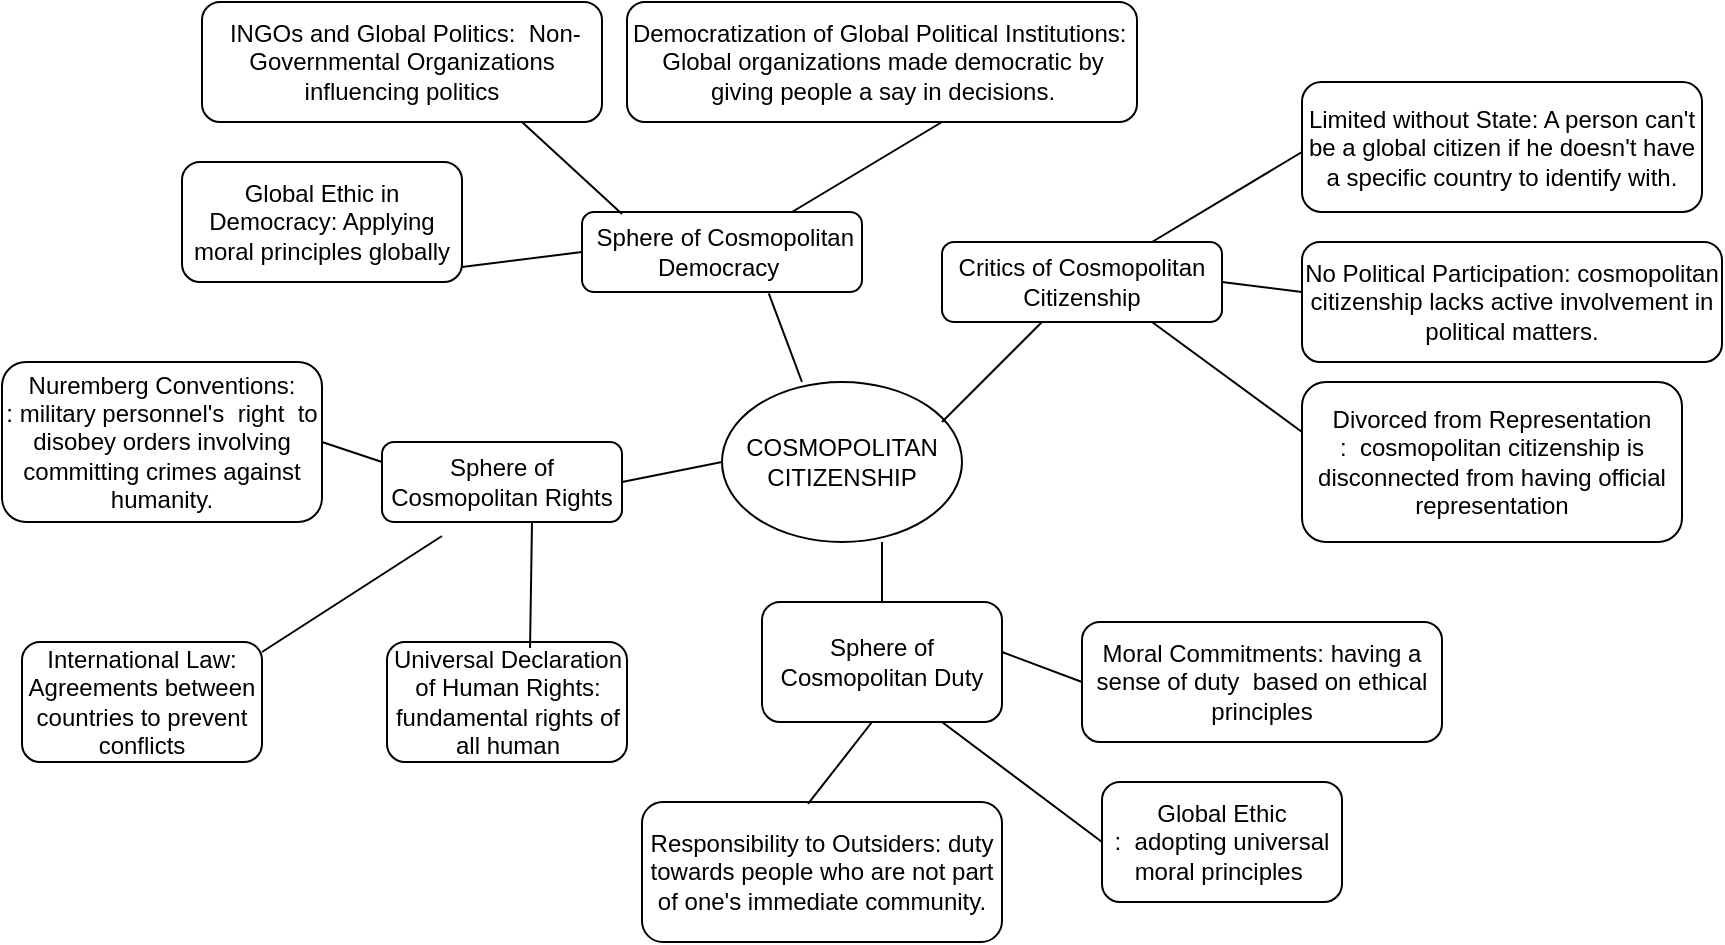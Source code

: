 <mxfile version="22.1.4" type="google">
  <diagram name="Page-1" id="_QlV2U3ekHrMA1H4ESMR">
    <mxGraphModel grid="1" page="1" gridSize="10" guides="1" tooltips="1" connect="1" arrows="1" fold="1" pageScale="1" pageWidth="850" pageHeight="1100" math="0" shadow="0">
      <root>
        <mxCell id="0" />
        <mxCell id="1" parent="0" />
        <mxCell id="dhdOp_cYtf0jY4P4dVEB-1" value="COSMOPOLITAN CITIZENSHIP " style="ellipse;whiteSpace=wrap;html=1;" vertex="1" parent="1">
          <mxGeometry x="360" y="380" width="120" height="80" as="geometry" />
        </mxCell>
        <mxCell id="dhdOp_cYtf0jY4P4dVEB-2" value="&lt;div&gt;&amp;nbsp;Critics of Cosmopolitan&amp;nbsp;&lt;/div&gt;Citizenship" style="rounded=1;whiteSpace=wrap;html=1;" vertex="1" parent="1">
          <mxGeometry x="470" y="310" width="140" height="40" as="geometry" />
        </mxCell>
        <mxCell id="dhdOp_cYtf0jY4P4dVEB-3" value="Sphere of Cosmopolitan Duty" style="rounded=1;whiteSpace=wrap;html=1;" vertex="1" parent="1">
          <mxGeometry x="380" y="490" width="120" height="60" as="geometry" />
        </mxCell>
        <mxCell id="dhdOp_cYtf0jY4P4dVEB-4" value="Divorced from Representation :&amp;nbsp;&amp;nbsp;cosmopolitan citizenship is disconnected from having official representation" style="rounded=1;whiteSpace=wrap;html=1;" vertex="1" parent="1">
          <mxGeometry x="650" y="380" width="190" height="80" as="geometry" />
        </mxCell>
        <mxCell id="dhdOp_cYtf0jY4P4dVEB-5" value="No Political Participation:&amp;nbsp;cosmopolitan citizenship lacks active involvement in political matters." style="rounded=1;whiteSpace=wrap;html=1;" vertex="1" parent="1">
          <mxGeometry x="650" y="310" width="210" height="60" as="geometry" />
        </mxCell>
        <mxCell id="dhdOp_cYtf0jY4P4dVEB-6" value="Limited without State: A person can&#39;t be a global citizen if he doesn&#39;t have a specific country to identify with." style="rounded=1;whiteSpace=wrap;html=1;" vertex="1" parent="1">
          <mxGeometry x="650" y="230" width="200" height="65" as="geometry" />
        </mxCell>
        <mxCell id="z--xn2a8JjSUEMAzXs9b-1" value="Sphere of Cosmopolitan Rights" style="rounded=1;whiteSpace=wrap;html=1;" vertex="1" parent="1">
          <mxGeometry x="190" y="410" width="120" height="40" as="geometry" />
        </mxCell>
        <mxCell id="z--xn2a8JjSUEMAzXs9b-2" value="Responsibility to Outsiders:&amp;nbsp;duty towards people who are not part of one&#39;s immediate community." style="rounded=1;whiteSpace=wrap;html=1;" vertex="1" parent="1">
          <mxGeometry x="320" y="590" width="180" height="70" as="geometry" />
        </mxCell>
        <mxCell id="z--xn2a8JjSUEMAzXs9b-3" value="Global Ethic :&amp;nbsp;&amp;nbsp;adopting universal moral principles&amp;nbsp;" style="rounded=1;whiteSpace=wrap;html=1;" vertex="1" parent="1">
          <mxGeometry x="550" y="580" width="120" height="60" as="geometry" />
        </mxCell>
        <mxCell id="z--xn2a8JjSUEMAzXs9b-4" value="Moral Commitments:&amp;nbsp;having a sense of duty&amp;nbsp; based on ethical principles" style="rounded=1;whiteSpace=wrap;html=1;" vertex="1" parent="1">
          <mxGeometry x="540" y="500" width="180" height="60" as="geometry" />
        </mxCell>
        <mxCell id="z--xn2a8JjSUEMAzXs9b-6" value="International Law: Agreements between countries to prevent conflicts" style="rounded=1;whiteSpace=wrap;html=1;" vertex="1" parent="1">
          <mxGeometry x="10" y="510" width="120" height="60" as="geometry" />
        </mxCell>
        <mxCell id="z--xn2a8JjSUEMAzXs9b-7" value="&lt;div&gt;Universal Declaration of&lt;span style=&quot;background-color: initial;&quot;&gt;&amp;nbsp;Human Rights: fundamental rights of all human&lt;/span&gt;&lt;/div&gt;" style="rounded=1;whiteSpace=wrap;html=1;" vertex="1" parent="1">
          <mxGeometry x="192.5" y="510" width="120" height="60" as="geometry" />
        </mxCell>
        <mxCell id="z--xn2a8JjSUEMAzXs9b-8" value="Nuremberg Conventions: :&amp;nbsp;military personnel&#39;s&amp;nbsp; right&amp;nbsp; to disobey orders involving committing crimes against humanity." style="rounded=1;whiteSpace=wrap;html=1;" vertex="1" parent="1">
          <mxGeometry y="370" width="160" height="80" as="geometry" />
        </mxCell>
        <mxCell id="z--xn2a8JjSUEMAzXs9b-12" value="&amp;nbsp;Sphere of Cosmopolitan Democracy&amp;nbsp;" style="rounded=1;whiteSpace=wrap;html=1;" vertex="1" parent="1">
          <mxGeometry x="290" y="295" width="140" height="40" as="geometry" />
        </mxCell>
        <mxCell id="z--xn2a8JjSUEMAzXs9b-13" value="&lt;div&gt;Democratization of Global Political&lt;span style=&quot;background-color: initial;&quot;&gt;&amp;nbsp;Institutions:&amp;nbsp;&lt;/span&gt;&lt;/div&gt;Global organizations made democratic by giving people a say in decisions." style="rounded=1;whiteSpace=wrap;html=1;" vertex="1" parent="1">
          <mxGeometry x="312.5" y="190" width="255" height="60" as="geometry" />
        </mxCell>
        <mxCell id="z--xn2a8JjSUEMAzXs9b-14" value="&amp;nbsp;INGOs and Global Politics:&amp;nbsp;&amp;nbsp;Non-Governmental Organizations influencing politics" style="rounded=1;whiteSpace=wrap;html=1;" vertex="1" parent="1">
          <mxGeometry x="100" y="190" width="200" height="60" as="geometry" />
        </mxCell>
        <mxCell id="z--xn2a8JjSUEMAzXs9b-15" value="Global Ethic in Democracy: Applying moral principles globally" style="rounded=1;whiteSpace=wrap;html=1;" vertex="1" parent="1">
          <mxGeometry x="90" y="270" width="140" height="60" as="geometry" />
        </mxCell>
        <mxCell id="z--xn2a8JjSUEMAzXs9b-24" value="" style="endArrow=none;html=1;rounded=0;" edge="1" parent="1">
          <mxGeometry width="50" height="50" relative="1" as="geometry">
            <mxPoint x="470" y="400" as="sourcePoint" />
            <mxPoint x="520" y="350" as="targetPoint" />
          </mxGeometry>
        </mxCell>
        <mxCell id="z--xn2a8JjSUEMAzXs9b-25" value="" style="endArrow=none;html=1;rounded=0;exitX=1;exitY=0.5;exitDx=0;exitDy=0;" edge="1" parent="1" source="z--xn2a8JjSUEMAzXs9b-1">
          <mxGeometry width="50" height="50" relative="1" as="geometry">
            <mxPoint x="310" y="470" as="sourcePoint" />
            <mxPoint x="360" y="420" as="targetPoint" />
          </mxGeometry>
        </mxCell>
        <mxCell id="z--xn2a8JjSUEMAzXs9b-26" value="" style="endArrow=none;html=1;rounded=0;" edge="1" parent="1" source="dhdOp_cYtf0jY4P4dVEB-3">
          <mxGeometry width="50" height="50" relative="1" as="geometry">
            <mxPoint x="390" y="510" as="sourcePoint" />
            <mxPoint x="440" y="460" as="targetPoint" />
          </mxGeometry>
        </mxCell>
        <mxCell id="z--xn2a8JjSUEMAzXs9b-27" value="" style="endArrow=none;html=1;rounded=0;entryX=0.667;entryY=1.017;entryDx=0;entryDy=0;entryPerimeter=0;" edge="1" parent="1" target="z--xn2a8JjSUEMAzXs9b-12">
          <mxGeometry width="50" height="50" relative="1" as="geometry">
            <mxPoint x="400" y="380" as="sourcePoint" />
            <mxPoint x="450" y="330" as="targetPoint" />
          </mxGeometry>
        </mxCell>
        <mxCell id="z--xn2a8JjSUEMAzXs9b-28" value="" style="endArrow=none;html=1;rounded=0;exitX=0.75;exitY=0;exitDx=0;exitDy=0;" edge="1" parent="1" source="z--xn2a8JjSUEMAzXs9b-12">
          <mxGeometry width="50" height="50" relative="1" as="geometry">
            <mxPoint x="420" y="300" as="sourcePoint" />
            <mxPoint x="470" y="250" as="targetPoint" />
          </mxGeometry>
        </mxCell>
        <mxCell id="z--xn2a8JjSUEMAzXs9b-29" value="" style="endArrow=none;html=1;rounded=0;exitX=0.75;exitY=0;exitDx=0;exitDy=0;" edge="1" parent="1">
          <mxGeometry width="50" height="50" relative="1" as="geometry">
            <mxPoint x="575" y="310" as="sourcePoint" />
            <mxPoint x="650" y="265" as="targetPoint" />
          </mxGeometry>
        </mxCell>
        <mxCell id="z--xn2a8JjSUEMAzXs9b-30" value="" style="endArrow=none;html=1;rounded=0;exitX=0.75;exitY=1;exitDx=0;exitDy=0;" edge="1" parent="1" source="dhdOp_cYtf0jY4P4dVEB-2">
          <mxGeometry width="50" height="50" relative="1" as="geometry">
            <mxPoint x="575" y="450" as="sourcePoint" />
            <mxPoint x="650" y="405" as="targetPoint" />
          </mxGeometry>
        </mxCell>
        <mxCell id="z--xn2a8JjSUEMAzXs9b-31" value="" style="endArrow=none;html=1;rounded=0;exitX=1;exitY=0.5;exitDx=0;exitDy=0;" edge="1" parent="1" source="dhdOp_cYtf0jY4P4dVEB-2">
          <mxGeometry width="50" height="50" relative="1" as="geometry">
            <mxPoint x="575" y="380" as="sourcePoint" />
            <mxPoint x="650" y="335" as="targetPoint" />
          </mxGeometry>
        </mxCell>
        <mxCell id="z--xn2a8JjSUEMAzXs9b-32" value="" style="endArrow=none;html=1;rounded=0;exitX=0.461;exitY=0.014;exitDx=0;exitDy=0;exitPerimeter=0;" edge="1" parent="1" source="z--xn2a8JjSUEMAzXs9b-2">
          <mxGeometry width="50" height="50" relative="1" as="geometry">
            <mxPoint x="360" y="595" as="sourcePoint" />
            <mxPoint x="435" y="550" as="targetPoint" />
          </mxGeometry>
        </mxCell>
        <mxCell id="z--xn2a8JjSUEMAzXs9b-33" value="" style="endArrow=none;html=1;rounded=0;exitX=0.75;exitY=1;exitDx=0;exitDy=0;entryX=0;entryY=0.5;entryDx=0;entryDy=0;" edge="1" parent="1" source="dhdOp_cYtf0jY4P4dVEB-3" target="z--xn2a8JjSUEMAzXs9b-3">
          <mxGeometry width="50" height="50" relative="1" as="geometry">
            <mxPoint x="502.5" y="525" as="sourcePoint" />
            <mxPoint x="577.5" y="480" as="targetPoint" />
          </mxGeometry>
        </mxCell>
        <mxCell id="z--xn2a8JjSUEMAzXs9b-34" value="" style="endArrow=none;html=1;rounded=0;exitX=0.75;exitY=0;exitDx=0;exitDy=0;entryX=0;entryY=0.5;entryDx=0;entryDy=0;" edge="1" parent="1" target="z--xn2a8JjSUEMAzXs9b-4">
          <mxGeometry width="50" height="50" relative="1" as="geometry">
            <mxPoint x="500" y="515" as="sourcePoint" />
            <mxPoint x="575" y="470" as="targetPoint" />
          </mxGeometry>
        </mxCell>
        <mxCell id="z--xn2a8JjSUEMAzXs9b-35" value="" style="endArrow=none;html=1;rounded=0;exitX=0.596;exitY=0.05;exitDx=0;exitDy=0;exitPerimeter=0;" edge="1" parent="1" source="z--xn2a8JjSUEMAzXs9b-7">
          <mxGeometry width="50" height="50" relative="1" as="geometry">
            <mxPoint x="190" y="495" as="sourcePoint" />
            <mxPoint x="265" y="450" as="targetPoint" />
          </mxGeometry>
        </mxCell>
        <mxCell id="z--xn2a8JjSUEMAzXs9b-36" value="" style="endArrow=none;html=1;rounded=0;exitX=0.75;exitY=0;exitDx=0;exitDy=0;entryX=0.25;entryY=1.175;entryDx=0;entryDy=0;entryPerimeter=0;" edge="1" parent="1" target="z--xn2a8JjSUEMAzXs9b-1">
          <mxGeometry width="50" height="50" relative="1" as="geometry">
            <mxPoint x="130" y="515" as="sourcePoint" />
            <mxPoint x="205" y="470" as="targetPoint" />
          </mxGeometry>
        </mxCell>
        <mxCell id="z--xn2a8JjSUEMAzXs9b-37" value="" style="endArrow=none;html=1;rounded=0;exitX=1;exitY=0.5;exitDx=0;exitDy=0;entryX=0;entryY=0.25;entryDx=0;entryDy=0;" edge="1" parent="1" source="z--xn2a8JjSUEMAzXs9b-8" target="z--xn2a8JjSUEMAzXs9b-1">
          <mxGeometry width="50" height="50" relative="1" as="geometry">
            <mxPoint x="160" y="425" as="sourcePoint" />
            <mxPoint x="235" y="380" as="targetPoint" />
          </mxGeometry>
        </mxCell>
        <mxCell id="z--xn2a8JjSUEMAzXs9b-38" value="" style="endArrow=none;html=1;rounded=0;exitX=0.75;exitY=0;exitDx=0;exitDy=0;entryX=0;entryY=0.5;entryDx=0;entryDy=0;" edge="1" parent="1" target="z--xn2a8JjSUEMAzXs9b-12">
          <mxGeometry width="50" height="50" relative="1" as="geometry">
            <mxPoint x="230" y="322.5" as="sourcePoint" />
            <mxPoint x="305" y="277.5" as="targetPoint" />
          </mxGeometry>
        </mxCell>
        <mxCell id="z--xn2a8JjSUEMAzXs9b-39" value="" style="endArrow=none;html=1;rounded=0;exitX=0.75;exitY=0;exitDx=0;exitDy=0;entryX=0.143;entryY=0.025;entryDx=0;entryDy=0;entryPerimeter=0;" edge="1" parent="1" target="z--xn2a8JjSUEMAzXs9b-12">
          <mxGeometry width="50" height="50" relative="1" as="geometry">
            <mxPoint x="260" y="250" as="sourcePoint" />
            <mxPoint x="335" y="205" as="targetPoint" />
          </mxGeometry>
        </mxCell>
      </root>
    </mxGraphModel>
  </diagram>
</mxfile>
